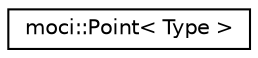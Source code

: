 digraph "Graphical Class Hierarchy"
{
  edge [fontname="Helvetica",fontsize="10",labelfontname="Helvetica",labelfontsize="10"];
  node [fontname="Helvetica",fontsize="10",shape=record];
  rankdir="LR";
  Node0 [label="moci::Point\< Type \>",height=0.2,width=0.4,color="black", fillcolor="white", style="filled",URL="$classmoci_1_1Point.html"];
}
